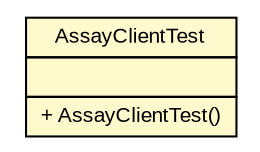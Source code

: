 #!/usr/local/bin/dot
#
# Class diagram 
# Generated by UmlGraph version 4.6 (http://www.spinellis.gr/sw/umlgraph)
#

digraph G {
	edge [fontname="arial",fontsize=10,labelfontname="arial",labelfontsize=10];
	node [fontname="arial",fontsize=10,shape=plaintext];
	// net.toxbank.client.resource.AssayClientTest
	c106 [label=<<table border="0" cellborder="1" cellspacing="0" cellpadding="2" port="p" bgcolor="lemonChiffon" href="./AssayClientTest.html">
		<tr><td><table border="0" cellspacing="0" cellpadding="1">
			<tr><td> AssayClientTest </td></tr>
		</table></td></tr>
		<tr><td><table border="0" cellspacing="0" cellpadding="1">
			<tr><td align="left">  </td></tr>
		</table></td></tr>
		<tr><td><table border="0" cellspacing="0" cellpadding="1">
			<tr><td align="left"> + AssayClientTest() </td></tr>
		</table></td></tr>
		</table>>, fontname="arial", fontcolor="black", fontsize=10.0];
}

